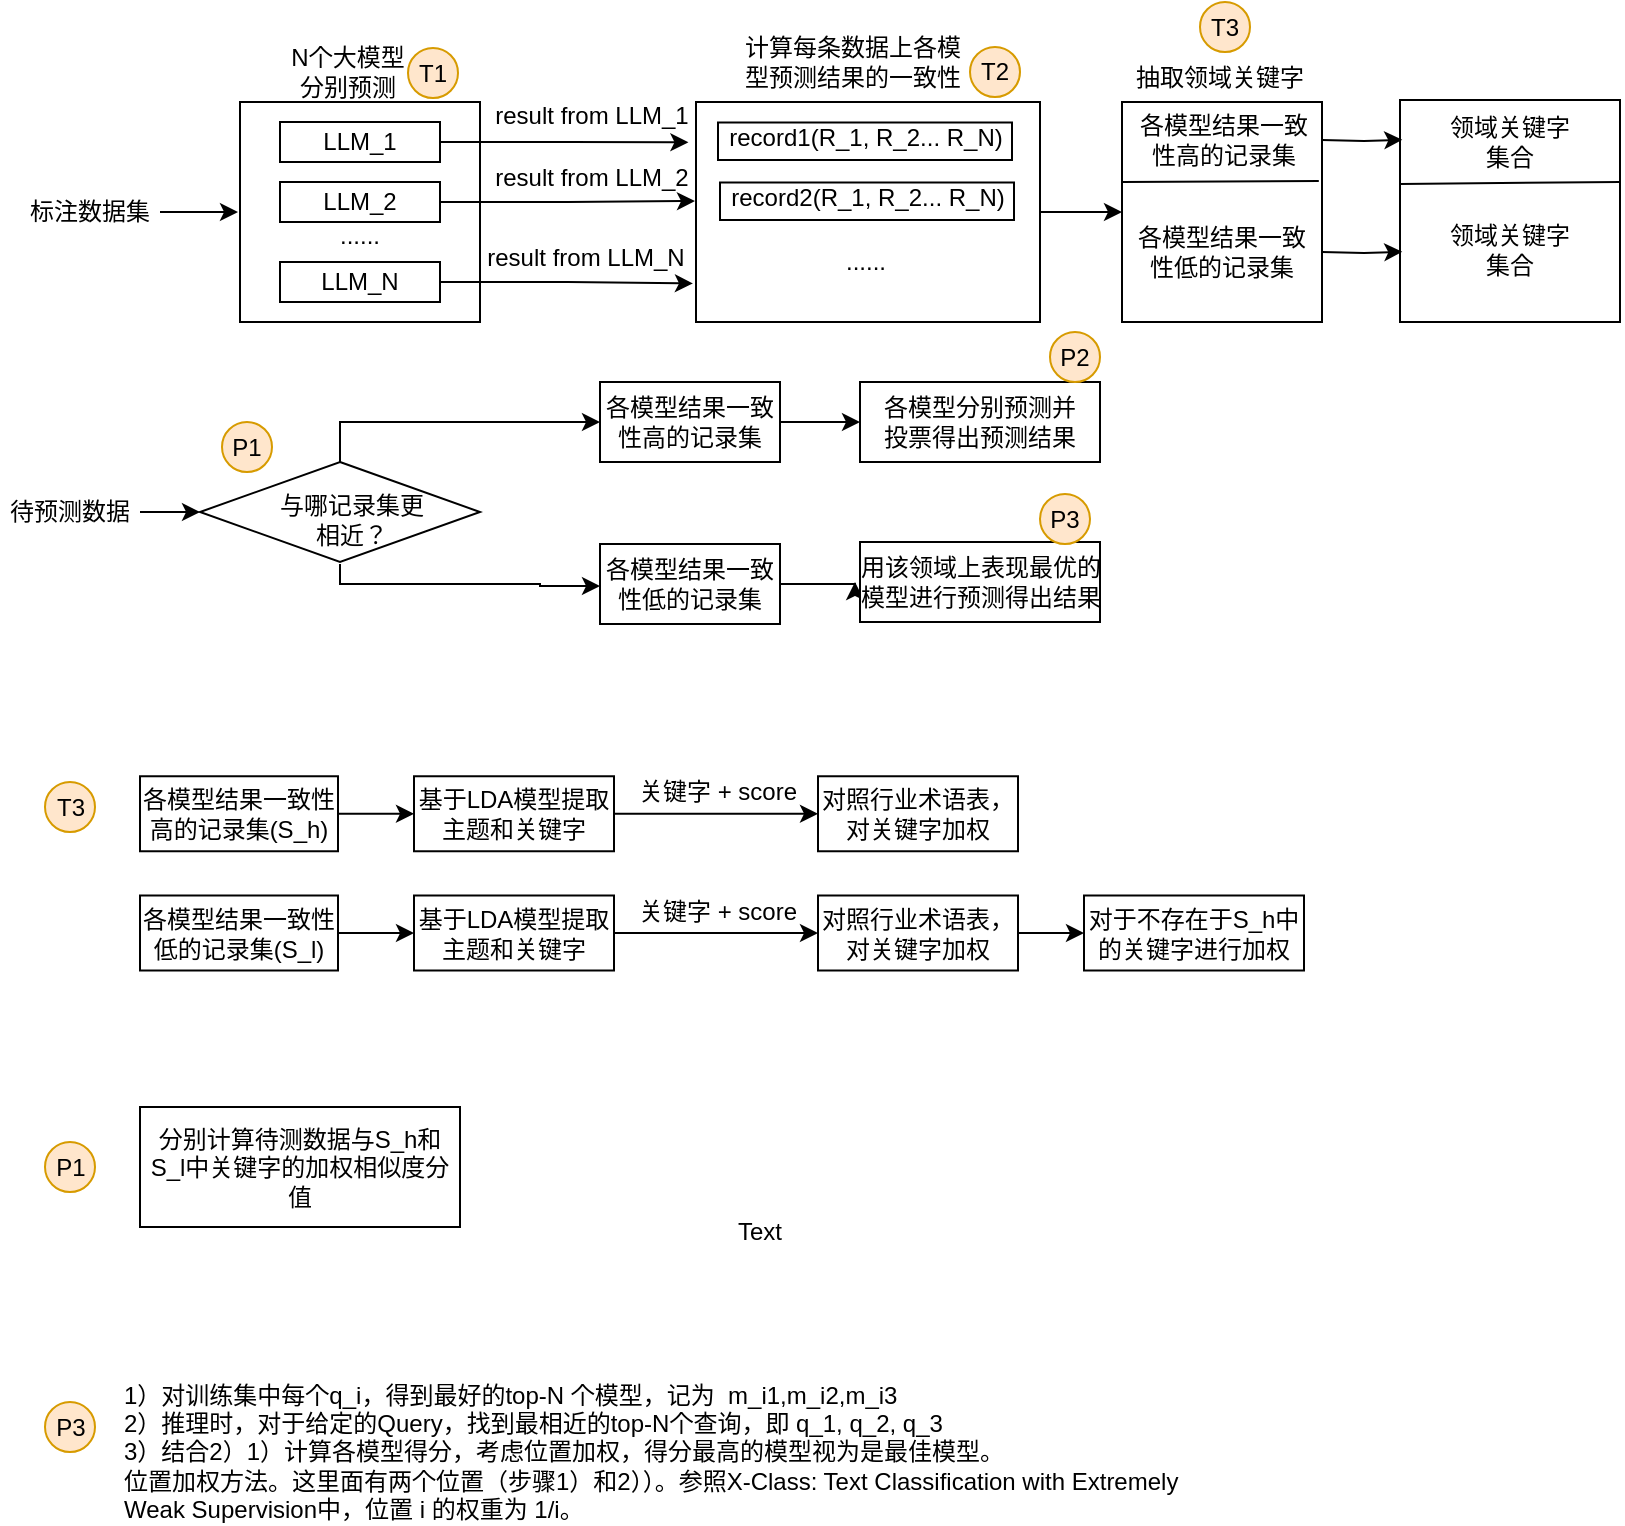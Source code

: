 <mxfile version="24.6.4" type="github">
  <diagram name="第 1 页" id="CWMv_Qcl_aHFp7uZaqug">
    <mxGraphModel dx="1296" dy="1273" grid="1" gridSize="10" guides="1" tooltips="1" connect="1" arrows="1" fold="1" page="0" pageScale="1" pageWidth="827" pageHeight="1169" math="0" shadow="0">
      <root>
        <mxCell id="0" />
        <mxCell id="1" parent="0" />
        <mxCell id="P7E3yrC0t6opgTIcdVqb-1" value="" style="rounded=0;whiteSpace=wrap;html=1;" vertex="1" parent="1">
          <mxGeometry x="-40" y="-640" width="120" height="110" as="geometry" />
        </mxCell>
        <mxCell id="P7E3yrC0t6opgTIcdVqb-2" value="标注数据集" style="text;html=1;align=center;verticalAlign=middle;whiteSpace=wrap;rounded=0;" vertex="1" parent="1">
          <mxGeometry x="-150" y="-600" width="70" height="30" as="geometry" />
        </mxCell>
        <mxCell id="P7E3yrC0t6opgTIcdVqb-3" value="LLM_1" style="rounded=0;whiteSpace=wrap;html=1;" vertex="1" parent="1">
          <mxGeometry x="-20" y="-630" width="80" height="20" as="geometry" />
        </mxCell>
        <mxCell id="P7E3yrC0t6opgTIcdVqb-4" value="LLM_2" style="rounded=0;whiteSpace=wrap;html=1;" vertex="1" parent="1">
          <mxGeometry x="-20" y="-600" width="80" height="20" as="geometry" />
        </mxCell>
        <mxCell id="P7E3yrC0t6opgTIcdVqb-5" value="LLM_N" style="rounded=0;whiteSpace=wrap;html=1;" vertex="1" parent="1">
          <mxGeometry x="-20" y="-560" width="80" height="20" as="geometry" />
        </mxCell>
        <mxCell id="P7E3yrC0t6opgTIcdVqb-7" value="......" style="text;html=1;align=center;verticalAlign=middle;whiteSpace=wrap;rounded=0;" vertex="1" parent="1">
          <mxGeometry x="-10" y="-583" width="60" height="20" as="geometry" />
        </mxCell>
        <mxCell id="P7E3yrC0t6opgTIcdVqb-8" style="edgeStyle=orthogonalEdgeStyle;rounded=0;orthogonalLoop=1;jettySize=auto;html=1;exitX=1;exitY=0.5;exitDx=0;exitDy=0;entryX=-0.008;entryY=0.566;entryDx=0;entryDy=0;entryPerimeter=0;" edge="1" parent="1" source="P7E3yrC0t6opgTIcdVqb-2">
          <mxGeometry relative="1" as="geometry">
            <mxPoint x="-40.96" y="-584.74" as="targetPoint" />
          </mxGeometry>
        </mxCell>
        <mxCell id="P7E3yrC0t6opgTIcdVqb-9" value="N个大模型分别预测" style="text;html=1;align=center;verticalAlign=middle;whiteSpace=wrap;rounded=0;" vertex="1" parent="1">
          <mxGeometry x="-16" y="-670" width="60" height="30" as="geometry" />
        </mxCell>
        <mxCell id="P7E3yrC0t6opgTIcdVqb-34" style="edgeStyle=orthogonalEdgeStyle;rounded=0;orthogonalLoop=1;jettySize=auto;html=1;exitX=1;exitY=0.5;exitDx=0;exitDy=0;entryX=0;entryY=0.5;entryDx=0;entryDy=0;" edge="1" parent="1" source="P7E3yrC0t6opgTIcdVqb-10" target="P7E3yrC0t6opgTIcdVqb-28">
          <mxGeometry relative="1" as="geometry" />
        </mxCell>
        <mxCell id="P7E3yrC0t6opgTIcdVqb-10" value="" style="rounded=0;whiteSpace=wrap;html=1;" vertex="1" parent="1">
          <mxGeometry x="188" y="-640" width="172" height="110" as="geometry" />
        </mxCell>
        <mxCell id="P7E3yrC0t6opgTIcdVqb-11" value="计算每条数据上各模型预测结果的一致性" style="text;html=1;align=center;verticalAlign=middle;whiteSpace=wrap;rounded=0;" vertex="1" parent="1">
          <mxGeometry x="208" y="-675" width="117" height="30" as="geometry" />
        </mxCell>
        <mxCell id="P7E3yrC0t6opgTIcdVqb-12" style="edgeStyle=orthogonalEdgeStyle;rounded=0;orthogonalLoop=1;jettySize=auto;html=1;exitX=1;exitY=0.5;exitDx=0;exitDy=0;entryX=-0.022;entryY=0.183;entryDx=0;entryDy=0;entryPerimeter=0;" edge="1" parent="1" source="P7E3yrC0t6opgTIcdVqb-3" target="P7E3yrC0t6opgTIcdVqb-10">
          <mxGeometry relative="1" as="geometry" />
        </mxCell>
        <mxCell id="P7E3yrC0t6opgTIcdVqb-13" value="result from LLM_1" style="text;html=1;align=center;verticalAlign=middle;whiteSpace=wrap;rounded=0;" vertex="1" parent="1">
          <mxGeometry x="86" y="-648" width="100" height="30" as="geometry" />
        </mxCell>
        <mxCell id="P7E3yrC0t6opgTIcdVqb-14" style="edgeStyle=orthogonalEdgeStyle;rounded=0;orthogonalLoop=1;jettySize=auto;html=1;exitX=1;exitY=0.5;exitDx=0;exitDy=0;entryX=-0.003;entryY=0.45;entryDx=0;entryDy=0;entryPerimeter=0;" edge="1" parent="1" source="P7E3yrC0t6opgTIcdVqb-4" target="P7E3yrC0t6opgTIcdVqb-10">
          <mxGeometry relative="1" as="geometry" />
        </mxCell>
        <mxCell id="P7E3yrC0t6opgTIcdVqb-15" value="result from LLM_2" style="text;html=1;align=center;verticalAlign=middle;whiteSpace=wrap;rounded=0;" vertex="1" parent="1">
          <mxGeometry x="86" y="-617" width="100" height="30" as="geometry" />
        </mxCell>
        <mxCell id="P7E3yrC0t6opgTIcdVqb-16" style="edgeStyle=orthogonalEdgeStyle;rounded=0;orthogonalLoop=1;jettySize=auto;html=1;exitX=1;exitY=0.5;exitDx=0;exitDy=0;entryX=-0.009;entryY=0.825;entryDx=0;entryDy=0;entryPerimeter=0;" edge="1" parent="1" source="P7E3yrC0t6opgTIcdVqb-5" target="P7E3yrC0t6opgTIcdVqb-10">
          <mxGeometry relative="1" as="geometry" />
        </mxCell>
        <mxCell id="P7E3yrC0t6opgTIcdVqb-17" value="result from LLM_N" style="text;html=1;align=center;verticalAlign=middle;whiteSpace=wrap;rounded=0;" vertex="1" parent="1">
          <mxGeometry x="81" y="-577" width="104" height="30" as="geometry" />
        </mxCell>
        <mxCell id="P7E3yrC0t6opgTIcdVqb-20" value="" style="group" vertex="1" connectable="0" parent="1">
          <mxGeometry x="199" y="-631" width="147" height="20" as="geometry" />
        </mxCell>
        <mxCell id="P7E3yrC0t6opgTIcdVqb-18" value="" style="rounded=0;whiteSpace=wrap;html=1;" vertex="1" parent="P7E3yrC0t6opgTIcdVqb-20">
          <mxGeometry y="1.25" width="147" height="18.75" as="geometry" />
        </mxCell>
        <mxCell id="P7E3yrC0t6opgTIcdVqb-19" value="record1(R_1, R_2... R_N)" style="text;html=1;align=center;verticalAlign=middle;whiteSpace=wrap;rounded=0;" vertex="1" parent="P7E3yrC0t6opgTIcdVqb-20">
          <mxGeometry x="3.5" width="140" height="18.75" as="geometry" />
        </mxCell>
        <mxCell id="P7E3yrC0t6opgTIcdVqb-21" value="" style="group" vertex="1" connectable="0" parent="1">
          <mxGeometry x="200" y="-601" width="147" height="20" as="geometry" />
        </mxCell>
        <mxCell id="P7E3yrC0t6opgTIcdVqb-22" value="" style="rounded=0;whiteSpace=wrap;html=1;" vertex="1" parent="P7E3yrC0t6opgTIcdVqb-21">
          <mxGeometry y="1.25" width="147" height="18.75" as="geometry" />
        </mxCell>
        <mxCell id="P7E3yrC0t6opgTIcdVqb-23" value="record2(R_1, R_2... R_N)" style="text;html=1;align=center;verticalAlign=middle;whiteSpace=wrap;rounded=0;" vertex="1" parent="P7E3yrC0t6opgTIcdVqb-21">
          <mxGeometry x="3.5" width="140" height="18.75" as="geometry" />
        </mxCell>
        <mxCell id="P7E3yrC0t6opgTIcdVqb-24" value="......" style="text;html=1;align=center;verticalAlign=middle;whiteSpace=wrap;rounded=0;" vertex="1" parent="1">
          <mxGeometry x="242.5" y="-570" width="60" height="20" as="geometry" />
        </mxCell>
        <mxCell id="P7E3yrC0t6opgTIcdVqb-28" value="" style="rounded=0;whiteSpace=wrap;html=1;" vertex="1" parent="1">
          <mxGeometry x="401" y="-640" width="100" height="110" as="geometry" />
        </mxCell>
        <mxCell id="P7E3yrC0t6opgTIcdVqb-30" value="" style="endArrow=none;html=1;rounded=0;" edge="1" parent="1" target="P7E3yrC0t6opgTIcdVqb-28">
          <mxGeometry width="50" height="50" relative="1" as="geometry">
            <mxPoint x="401" y="-602.31" as="sourcePoint" />
            <mxPoint x="471" y="-602.31" as="targetPoint" />
          </mxGeometry>
        </mxCell>
        <mxCell id="P7E3yrC0t6opgTIcdVqb-31" value="" style="endArrow=none;html=1;rounded=0;entryX=0.984;entryY=0.359;entryDx=0;entryDy=0;entryPerimeter=0;" edge="1" parent="1" target="P7E3yrC0t6opgTIcdVqb-28">
          <mxGeometry width="50" height="50" relative="1" as="geometry">
            <mxPoint x="401" y="-600" as="sourcePoint" />
            <mxPoint x="491" y="-600" as="targetPoint" />
          </mxGeometry>
        </mxCell>
        <mxCell id="P7E3yrC0t6opgTIcdVqb-32" value="各模型结果一致性高的记录集" style="text;html=1;align=center;verticalAlign=middle;whiteSpace=wrap;rounded=0;" vertex="1" parent="1">
          <mxGeometry x="407" y="-636" width="90" height="30" as="geometry" />
        </mxCell>
        <mxCell id="P7E3yrC0t6opgTIcdVqb-33" value="各模型结果一致性低的记录集" style="text;html=1;align=center;verticalAlign=middle;whiteSpace=wrap;rounded=0;" vertex="1" parent="1">
          <mxGeometry x="406" y="-580" width="90" height="30" as="geometry" />
        </mxCell>
        <mxCell id="P7E3yrC0t6opgTIcdVqb-35" value="" style="rounded=0;whiteSpace=wrap;html=1;" vertex="1" parent="1">
          <mxGeometry x="540" y="-641" width="110" height="111" as="geometry" />
        </mxCell>
        <mxCell id="P7E3yrC0t6opgTIcdVqb-36" value="" style="endArrow=none;html=1;rounded=0;" edge="1" parent="1" target="P7E3yrC0t6opgTIcdVqb-35">
          <mxGeometry width="50" height="50" relative="1" as="geometry">
            <mxPoint x="540" y="-601.5" as="sourcePoint" />
            <mxPoint x="638" y="-602.5" as="targetPoint" />
          </mxGeometry>
        </mxCell>
        <mxCell id="P7E3yrC0t6opgTIcdVqb-37" value="" style="endArrow=none;html=1;rounded=0;" edge="1" parent="1">
          <mxGeometry width="50" height="50" relative="1" as="geometry">
            <mxPoint x="540" y="-599" as="sourcePoint" />
            <mxPoint x="650" y="-600" as="targetPoint" />
          </mxGeometry>
        </mxCell>
        <mxCell id="P7E3yrC0t6opgTIcdVqb-38" value="领域关键字集合" style="text;html=1;align=center;verticalAlign=middle;whiteSpace=wrap;rounded=0;" vertex="1" parent="1">
          <mxGeometry x="560" y="-635" width="70" height="30" as="geometry" />
        </mxCell>
        <mxCell id="P7E3yrC0t6opgTIcdVqb-39" value="领域关键字集合" style="text;html=1;align=center;verticalAlign=middle;whiteSpace=wrap;rounded=0;" vertex="1" parent="1">
          <mxGeometry x="560" y="-581" width="70" height="30" as="geometry" />
        </mxCell>
        <mxCell id="P7E3yrC0t6opgTIcdVqb-40" style="edgeStyle=orthogonalEdgeStyle;rounded=0;orthogonalLoop=1;jettySize=auto;html=1;entryX=-0.026;entryY=0.179;entryDx=0;entryDy=0;entryPerimeter=0;" edge="1" parent="1">
          <mxGeometry relative="1" as="geometry">
            <mxPoint x="501" y="-621" as="sourcePoint" />
            <mxPoint x="541.14" y="-621.131" as="targetPoint" />
          </mxGeometry>
        </mxCell>
        <mxCell id="P7E3yrC0t6opgTIcdVqb-41" style="edgeStyle=orthogonalEdgeStyle;rounded=0;orthogonalLoop=1;jettySize=auto;html=1;entryX=-0.026;entryY=0.179;entryDx=0;entryDy=0;entryPerimeter=0;" edge="1" parent="1">
          <mxGeometry relative="1" as="geometry">
            <mxPoint x="501" y="-565" as="sourcePoint" />
            <mxPoint x="541.14" y="-565.131" as="targetPoint" />
          </mxGeometry>
        </mxCell>
        <mxCell id="P7E3yrC0t6opgTIcdVqb-57" style="edgeStyle=orthogonalEdgeStyle;rounded=0;orthogonalLoop=1;jettySize=auto;html=1;exitX=1;exitY=0.5;exitDx=0;exitDy=0;entryX=0;entryY=0.5;entryDx=0;entryDy=0;" edge="1" parent="1" source="P7E3yrC0t6opgTIcdVqb-42" target="P7E3yrC0t6opgTIcdVqb-43">
          <mxGeometry relative="1" as="geometry" />
        </mxCell>
        <mxCell id="P7E3yrC0t6opgTIcdVqb-42" value="待预测数据" style="text;html=1;align=center;verticalAlign=middle;whiteSpace=wrap;rounded=0;" vertex="1" parent="1">
          <mxGeometry x="-160" y="-450" width="70" height="30" as="geometry" />
        </mxCell>
        <mxCell id="P7E3yrC0t6opgTIcdVqb-45" value="" style="group" vertex="1" connectable="0" parent="1">
          <mxGeometry x="-60" y="-460" width="140" height="50" as="geometry" />
        </mxCell>
        <mxCell id="P7E3yrC0t6opgTIcdVqb-43" value="" style="rhombus;whiteSpace=wrap;html=1;" vertex="1" parent="P7E3yrC0t6opgTIcdVqb-45">
          <mxGeometry width="140" height="50" as="geometry" />
        </mxCell>
        <mxCell id="P7E3yrC0t6opgTIcdVqb-44" value="与哪记录集更相近？" style="text;html=1;align=center;verticalAlign=middle;whiteSpace=wrap;rounded=0;" vertex="1" parent="P7E3yrC0t6opgTIcdVqb-45">
          <mxGeometry x="36" y="14" width="80" height="30" as="geometry" />
        </mxCell>
        <mxCell id="P7E3yrC0t6opgTIcdVqb-66" value="P1" style="ellipse;whiteSpace=wrap;html=1;aspect=fixed;fillColor=#ffe6cc;strokeColor=#d79b00;" vertex="1" parent="P7E3yrC0t6opgTIcdVqb-45">
          <mxGeometry x="11" y="-20" width="25" height="25" as="geometry" />
        </mxCell>
        <mxCell id="P7E3yrC0t6opgTIcdVqb-58" style="edgeStyle=orthogonalEdgeStyle;rounded=0;orthogonalLoop=1;jettySize=auto;html=1;exitX=1;exitY=0.5;exitDx=0;exitDy=0;entryX=0;entryY=0.5;entryDx=0;entryDy=0;" edge="1" parent="1" source="P7E3yrC0t6opgTIcdVqb-46" target="P7E3yrC0t6opgTIcdVqb-55">
          <mxGeometry relative="1" as="geometry">
            <mxPoint x="260.0" y="-479.875" as="targetPoint" />
          </mxGeometry>
        </mxCell>
        <mxCell id="P7E3yrC0t6opgTIcdVqb-46" value="各模型结果一致性高的记录集" style="rounded=0;whiteSpace=wrap;html=1;" vertex="1" parent="1">
          <mxGeometry x="140" y="-500" width="90" height="40" as="geometry" />
        </mxCell>
        <mxCell id="P7E3yrC0t6opgTIcdVqb-61" style="edgeStyle=orthogonalEdgeStyle;rounded=0;orthogonalLoop=1;jettySize=auto;html=1;exitX=1;exitY=0.5;exitDx=0;exitDy=0;entryX=0;entryY=0.5;entryDx=0;entryDy=0;" edge="1" parent="1" source="P7E3yrC0t6opgTIcdVqb-47" target="P7E3yrC0t6opgTIcdVqb-60">
          <mxGeometry relative="1" as="geometry" />
        </mxCell>
        <mxCell id="P7E3yrC0t6opgTIcdVqb-47" value="各模型结果一致性低的记录集" style="rounded=0;whiteSpace=wrap;html=1;" vertex="1" parent="1">
          <mxGeometry x="140" y="-419" width="90" height="40" as="geometry" />
        </mxCell>
        <mxCell id="P7E3yrC0t6opgTIcdVqb-49" value="抽取领域关键字" style="text;html=1;align=center;verticalAlign=middle;whiteSpace=wrap;rounded=0;" vertex="1" parent="1">
          <mxGeometry x="405" y="-667" width="90" height="30" as="geometry" />
        </mxCell>
        <mxCell id="P7E3yrC0t6opgTIcdVqb-52" style="edgeStyle=orthogonalEdgeStyle;rounded=0;orthogonalLoop=1;jettySize=auto;html=1;exitX=0.5;exitY=1;exitDx=0;exitDy=0;entryX=0;entryY=0.5;entryDx=0;entryDy=0;" edge="1" parent="1">
          <mxGeometry relative="1" as="geometry">
            <mxPoint x="10.0" y="-409.0" as="sourcePoint" />
            <mxPoint x="140.0" y="-398" as="targetPoint" />
            <Array as="points">
              <mxPoint x="10" y="-399" />
              <mxPoint x="110" y="-399" />
              <mxPoint x="110" y="-398" />
            </Array>
          </mxGeometry>
        </mxCell>
        <mxCell id="P7E3yrC0t6opgTIcdVqb-54" style="edgeStyle=orthogonalEdgeStyle;rounded=0;orthogonalLoop=1;jettySize=auto;html=1;exitX=0.5;exitY=0;exitDx=0;exitDy=0;entryX=0;entryY=0.5;entryDx=0;entryDy=0;" edge="1" parent="1" source="P7E3yrC0t6opgTIcdVqb-43" target="P7E3yrC0t6opgTIcdVqb-46">
          <mxGeometry relative="1" as="geometry" />
        </mxCell>
        <mxCell id="P7E3yrC0t6opgTIcdVqb-55" value="" style="rounded=0;whiteSpace=wrap;html=1;" vertex="1" parent="1">
          <mxGeometry x="270" y="-500" width="120" height="40" as="geometry" />
        </mxCell>
        <mxCell id="P7E3yrC0t6opgTIcdVqb-56" value="各模型分别预测并投票得出预测结果" style="text;html=1;align=center;verticalAlign=middle;whiteSpace=wrap;rounded=0;" vertex="1" parent="1">
          <mxGeometry x="280" y="-495" width="100" height="30" as="geometry" />
        </mxCell>
        <mxCell id="P7E3yrC0t6opgTIcdVqb-59" value="" style="rounded=0;whiteSpace=wrap;html=1;" vertex="1" parent="1">
          <mxGeometry x="270" y="-420" width="120" height="40" as="geometry" />
        </mxCell>
        <mxCell id="P7E3yrC0t6opgTIcdVqb-60" value="用该领域上表现最优的模型进行预测得出结果" style="text;html=1;align=center;verticalAlign=middle;whiteSpace=wrap;rounded=0;" vertex="1" parent="1">
          <mxGeometry x="267.5" y="-415" width="125" height="30" as="geometry" />
        </mxCell>
        <mxCell id="P7E3yrC0t6opgTIcdVqb-62" value="T1" style="ellipse;whiteSpace=wrap;html=1;aspect=fixed;fillColor=#ffe6cc;strokeColor=#d79b00;" vertex="1" parent="1">
          <mxGeometry x="44" y="-667" width="25" height="25" as="geometry" />
        </mxCell>
        <mxCell id="P7E3yrC0t6opgTIcdVqb-64" value="T2" style="ellipse;whiteSpace=wrap;html=1;aspect=fixed;fillColor=#ffe6cc;strokeColor=#d79b00;" vertex="1" parent="1">
          <mxGeometry x="325" y="-667.5" width="25" height="25" as="geometry" />
        </mxCell>
        <mxCell id="P7E3yrC0t6opgTIcdVqb-65" value="T3" style="ellipse;whiteSpace=wrap;html=1;aspect=fixed;fillColor=#ffe6cc;strokeColor=#d79b00;" vertex="1" parent="1">
          <mxGeometry x="440" y="-690" width="25" height="25" as="geometry" />
        </mxCell>
        <mxCell id="P7E3yrC0t6opgTIcdVqb-67" value="P2" style="ellipse;whiteSpace=wrap;html=1;aspect=fixed;fillColor=#ffe6cc;strokeColor=#d79b00;" vertex="1" parent="1">
          <mxGeometry x="365" y="-525" width="25" height="25" as="geometry" />
        </mxCell>
        <mxCell id="P7E3yrC0t6opgTIcdVqb-68" value="P3" style="ellipse;whiteSpace=wrap;html=1;aspect=fixed;fillColor=#ffe6cc;strokeColor=#d79b00;" vertex="1" parent="1">
          <mxGeometry x="360" y="-444" width="25" height="25" as="geometry" />
        </mxCell>
        <mxCell id="P7E3yrC0t6opgTIcdVqb-69" value="T3" style="ellipse;whiteSpace=wrap;html=1;aspect=fixed;fillColor=#ffe6cc;strokeColor=#d79b00;" vertex="1" parent="1">
          <mxGeometry x="-137.5" y="-300" width="25" height="25" as="geometry" />
        </mxCell>
        <mxCell id="P7E3yrC0t6opgTIcdVqb-73" style="edgeStyle=orthogonalEdgeStyle;rounded=0;orthogonalLoop=1;jettySize=auto;html=1;exitX=1;exitY=0.5;exitDx=0;exitDy=0;entryX=0;entryY=0.5;entryDx=0;entryDy=0;" edge="1" parent="1" source="P7E3yrC0t6opgTIcdVqb-70" target="P7E3yrC0t6opgTIcdVqb-71">
          <mxGeometry relative="1" as="geometry" />
        </mxCell>
        <mxCell id="P7E3yrC0t6opgTIcdVqb-70" value="基于LDA模型提取主题和关键字" style="rounded=0;whiteSpace=wrap;html=1;" vertex="1" parent="1">
          <mxGeometry x="47" y="-302.87" width="100" height="37.5" as="geometry" />
        </mxCell>
        <mxCell id="P7E3yrC0t6opgTIcdVqb-71" value="对照行业术语表，对关键字加权" style="rounded=0;whiteSpace=wrap;html=1;" vertex="1" parent="1">
          <mxGeometry x="249" y="-302.87" width="100" height="37.5" as="geometry" />
        </mxCell>
        <mxCell id="P7E3yrC0t6opgTIcdVqb-72" value="关键字 + score" style="text;html=1;align=center;verticalAlign=middle;whiteSpace=wrap;rounded=0;" vertex="1" parent="1">
          <mxGeometry x="154" y="-309.62" width="90" height="30" as="geometry" />
        </mxCell>
        <mxCell id="P7E3yrC0t6opgTIcdVqb-80" style="edgeStyle=orthogonalEdgeStyle;rounded=0;orthogonalLoop=1;jettySize=auto;html=1;exitX=1;exitY=0.5;exitDx=0;exitDy=0;entryX=0;entryY=0.5;entryDx=0;entryDy=0;" edge="1" parent="1" source="P7E3yrC0t6opgTIcdVqb-79" target="P7E3yrC0t6opgTIcdVqb-70">
          <mxGeometry relative="1" as="geometry" />
        </mxCell>
        <mxCell id="P7E3yrC0t6opgTIcdVqb-79" value="各模型结果一致性高的记录集(S_h)" style="rounded=0;whiteSpace=wrap;html=1;" vertex="1" parent="1">
          <mxGeometry x="-90" y="-302.87" width="99" height="37.5" as="geometry" />
        </mxCell>
        <mxCell id="P7E3yrC0t6opgTIcdVqb-81" style="edgeStyle=orthogonalEdgeStyle;rounded=0;orthogonalLoop=1;jettySize=auto;html=1;exitX=1;exitY=0.5;exitDx=0;exitDy=0;entryX=0;entryY=0.5;entryDx=0;entryDy=0;" edge="1" parent="1" source="P7E3yrC0t6opgTIcdVqb-82" target="P7E3yrC0t6opgTIcdVqb-83">
          <mxGeometry relative="1" as="geometry" />
        </mxCell>
        <mxCell id="P7E3yrC0t6opgTIcdVqb-82" value="基于LDA模型提取主题和关键字" style="rounded=0;whiteSpace=wrap;html=1;" vertex="1" parent="1">
          <mxGeometry x="47" y="-243.25" width="100" height="37.5" as="geometry" />
        </mxCell>
        <mxCell id="P7E3yrC0t6opgTIcdVqb-88" style="edgeStyle=orthogonalEdgeStyle;rounded=0;orthogonalLoop=1;jettySize=auto;html=1;exitX=1;exitY=0.5;exitDx=0;exitDy=0;entryX=0;entryY=0.5;entryDx=0;entryDy=0;" edge="1" parent="1" source="P7E3yrC0t6opgTIcdVqb-83" target="P7E3yrC0t6opgTIcdVqb-87">
          <mxGeometry relative="1" as="geometry" />
        </mxCell>
        <mxCell id="P7E3yrC0t6opgTIcdVqb-83" value="对照行业术语表，对关键字加权" style="rounded=0;whiteSpace=wrap;html=1;" vertex="1" parent="1">
          <mxGeometry x="249" y="-243.25" width="100" height="37.5" as="geometry" />
        </mxCell>
        <mxCell id="P7E3yrC0t6opgTIcdVqb-84" value="关键字 + score" style="text;html=1;align=center;verticalAlign=middle;whiteSpace=wrap;rounded=0;" vertex="1" parent="1">
          <mxGeometry x="154" y="-250" width="90" height="30" as="geometry" />
        </mxCell>
        <mxCell id="P7E3yrC0t6opgTIcdVqb-85" style="edgeStyle=orthogonalEdgeStyle;rounded=0;orthogonalLoop=1;jettySize=auto;html=1;exitX=1;exitY=0.5;exitDx=0;exitDy=0;entryX=0;entryY=0.5;entryDx=0;entryDy=0;" edge="1" parent="1" source="P7E3yrC0t6opgTIcdVqb-86" target="P7E3yrC0t6opgTIcdVqb-82">
          <mxGeometry relative="1" as="geometry" />
        </mxCell>
        <mxCell id="P7E3yrC0t6opgTIcdVqb-86" value="各模型结果一致性低的记录集(S_l)" style="rounded=0;whiteSpace=wrap;html=1;" vertex="1" parent="1">
          <mxGeometry x="-90" y="-243.25" width="99" height="37.5" as="geometry" />
        </mxCell>
        <mxCell id="P7E3yrC0t6opgTIcdVqb-87" value="对于不存在于S_h中的关键字进行加权" style="rounded=0;whiteSpace=wrap;html=1;" vertex="1" parent="1">
          <mxGeometry x="382" y="-243.25" width="110" height="37.5" as="geometry" />
        </mxCell>
        <mxCell id="P7E3yrC0t6opgTIcdVqb-98" value="P1" style="ellipse;whiteSpace=wrap;html=1;aspect=fixed;fillColor=#ffe6cc;strokeColor=#d79b00;" vertex="1" parent="1">
          <mxGeometry x="-137.5" y="-120" width="25" height="25" as="geometry" />
        </mxCell>
        <mxCell id="P7E3yrC0t6opgTIcdVqb-99" value="分别计算待测数据与S_h和S_l中关键字的加权相似度分值" style="rounded=0;whiteSpace=wrap;html=1;" vertex="1" parent="1">
          <mxGeometry x="-90" y="-137.5" width="160" height="60" as="geometry" />
        </mxCell>
        <mxCell id="P7E3yrC0t6opgTIcdVqb-100" value="P3" style="ellipse;whiteSpace=wrap;html=1;aspect=fixed;fillColor=#ffe6cc;strokeColor=#d79b00;" vertex="1" parent="1">
          <mxGeometry x="-137.5" y="10" width="25" height="25" as="geometry" />
        </mxCell>
        <mxCell id="P7E3yrC0t6opgTIcdVqb-101" value="Text" style="text;html=1;align=center;verticalAlign=middle;whiteSpace=wrap;rounded=0;" vertex="1" parent="1">
          <mxGeometry x="190" y="-90" width="60" height="30" as="geometry" />
        </mxCell>
        <mxCell id="P7E3yrC0t6opgTIcdVqb-102" value="&lt;div&gt;1）对训练集中每个q_i，得到最好的top-N 个模型，记为&amp;nbsp; m_i1,m_i2,m_i3&lt;/div&gt;&lt;div&gt;2）推理时，对于给定的Query，找到最相近的top-N个查询，即 q_1, q_2, q_3&lt;/div&gt;&lt;div&gt;3）结合2）1）计算各模型得分，考虑位置加权，得分最高的模型视为是最佳模型。&lt;/div&gt;&lt;div&gt;位置加权方法。这里面有两个位置（步骤1）和2））。参照X-Class: Text Classification with Extremely Weak Supervision中，位置 i 的权重为 1/i。&lt;/div&gt;" style="text;html=1;align=left;verticalAlign=middle;whiteSpace=wrap;rounded=0;" vertex="1" parent="1">
          <mxGeometry x="-100" y="20" width="530" height="30" as="geometry" />
        </mxCell>
      </root>
    </mxGraphModel>
  </diagram>
</mxfile>
